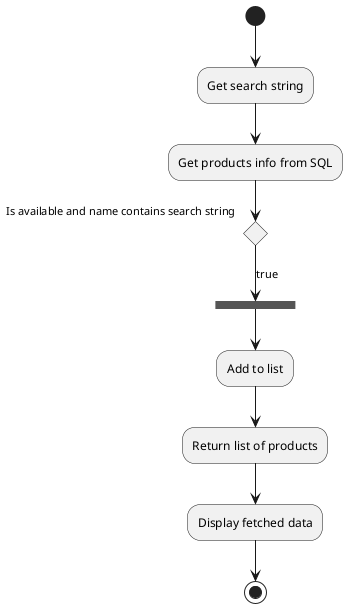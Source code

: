 @startuml Registration

(*) --> "Get search string"
--> "Get products info from SQL"
if "Is available and name contains search string" then
  -->[true] ===B1===

endif

===B1==-->Add to list

--> Return list of products
--> "Display fetched data"
--> (*)

@enduml